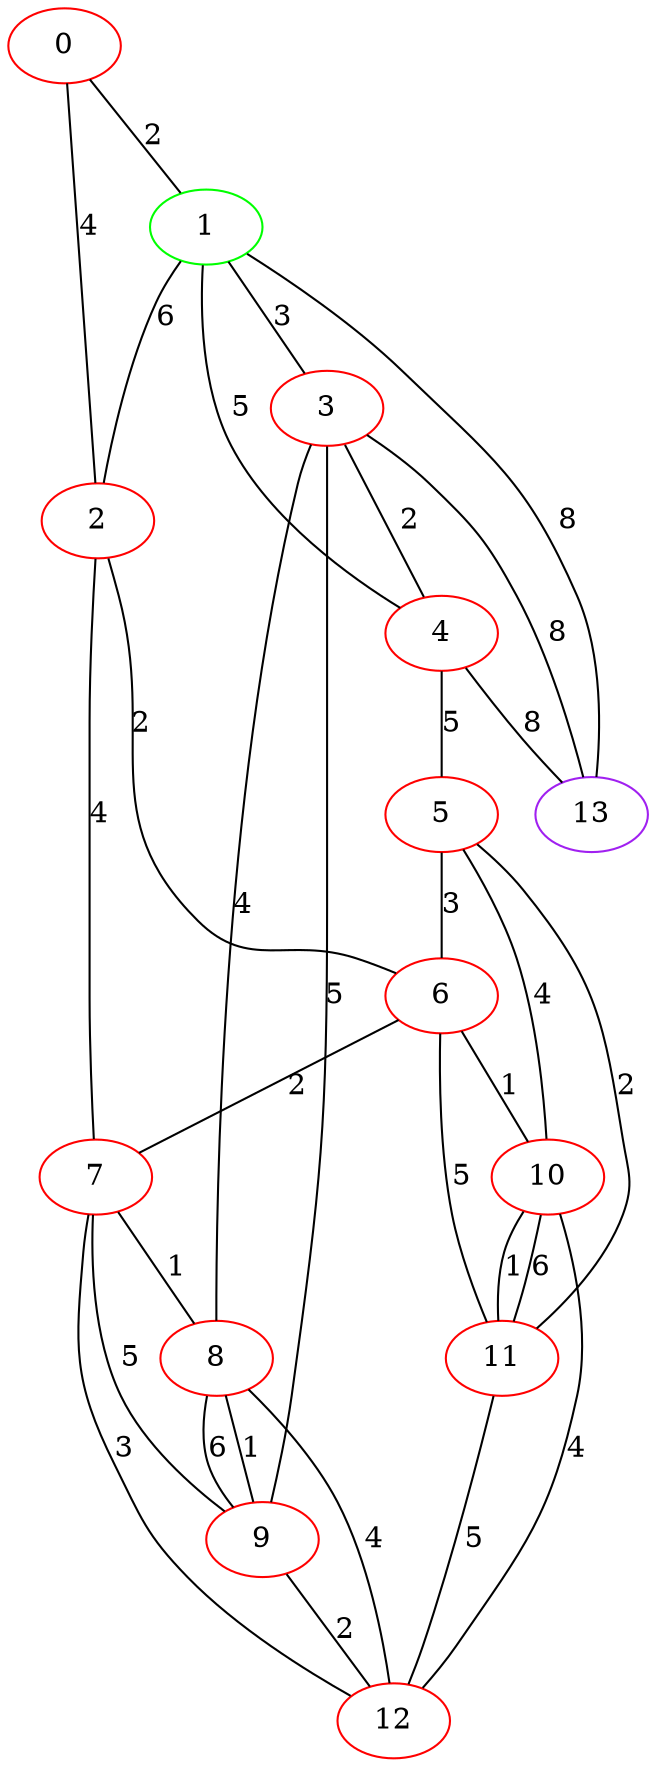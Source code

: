 graph "" {
0 [color=red, weight=1];
1 [color=green, weight=2];
2 [color=red, weight=1];
3 [color=red, weight=1];
4 [color=red, weight=1];
5 [color=red, weight=1];
6 [color=red, weight=1];
7 [color=red, weight=1];
8 [color=red, weight=1];
9 [color=red, weight=1];
10 [color=red, weight=1];
11 [color=red, weight=1];
12 [color=red, weight=1];
13 [color=purple, weight=4];
0 -- 1  [key=0, label=2];
0 -- 2  [key=0, label=4];
1 -- 2  [key=0, label=6];
1 -- 3  [key=0, label=3];
1 -- 4  [key=0, label=5];
1 -- 13  [key=0, label=8];
2 -- 6  [key=0, label=2];
2 -- 7  [key=0, label=4];
3 -- 8  [key=0, label=4];
3 -- 4  [key=0, label=2];
3 -- 13  [key=0, label=8];
3 -- 9  [key=0, label=5];
4 -- 5  [key=0, label=5];
4 -- 13  [key=0, label=8];
5 -- 10  [key=0, label=4];
5 -- 11  [key=0, label=2];
5 -- 6  [key=0, label=3];
6 -- 11  [key=0, label=5];
6 -- 10  [key=0, label=1];
6 -- 7  [key=0, label=2];
7 -- 8  [key=0, label=1];
7 -- 9  [key=0, label=5];
7 -- 12  [key=0, label=3];
8 -- 9  [key=0, label=6];
8 -- 9  [key=1, label=1];
8 -- 12  [key=0, label=4];
9 -- 12  [key=0, label=2];
10 -- 11  [key=0, label=1];
10 -- 11  [key=1, label=6];
10 -- 12  [key=0, label=4];
11 -- 12  [key=0, label=5];
}
